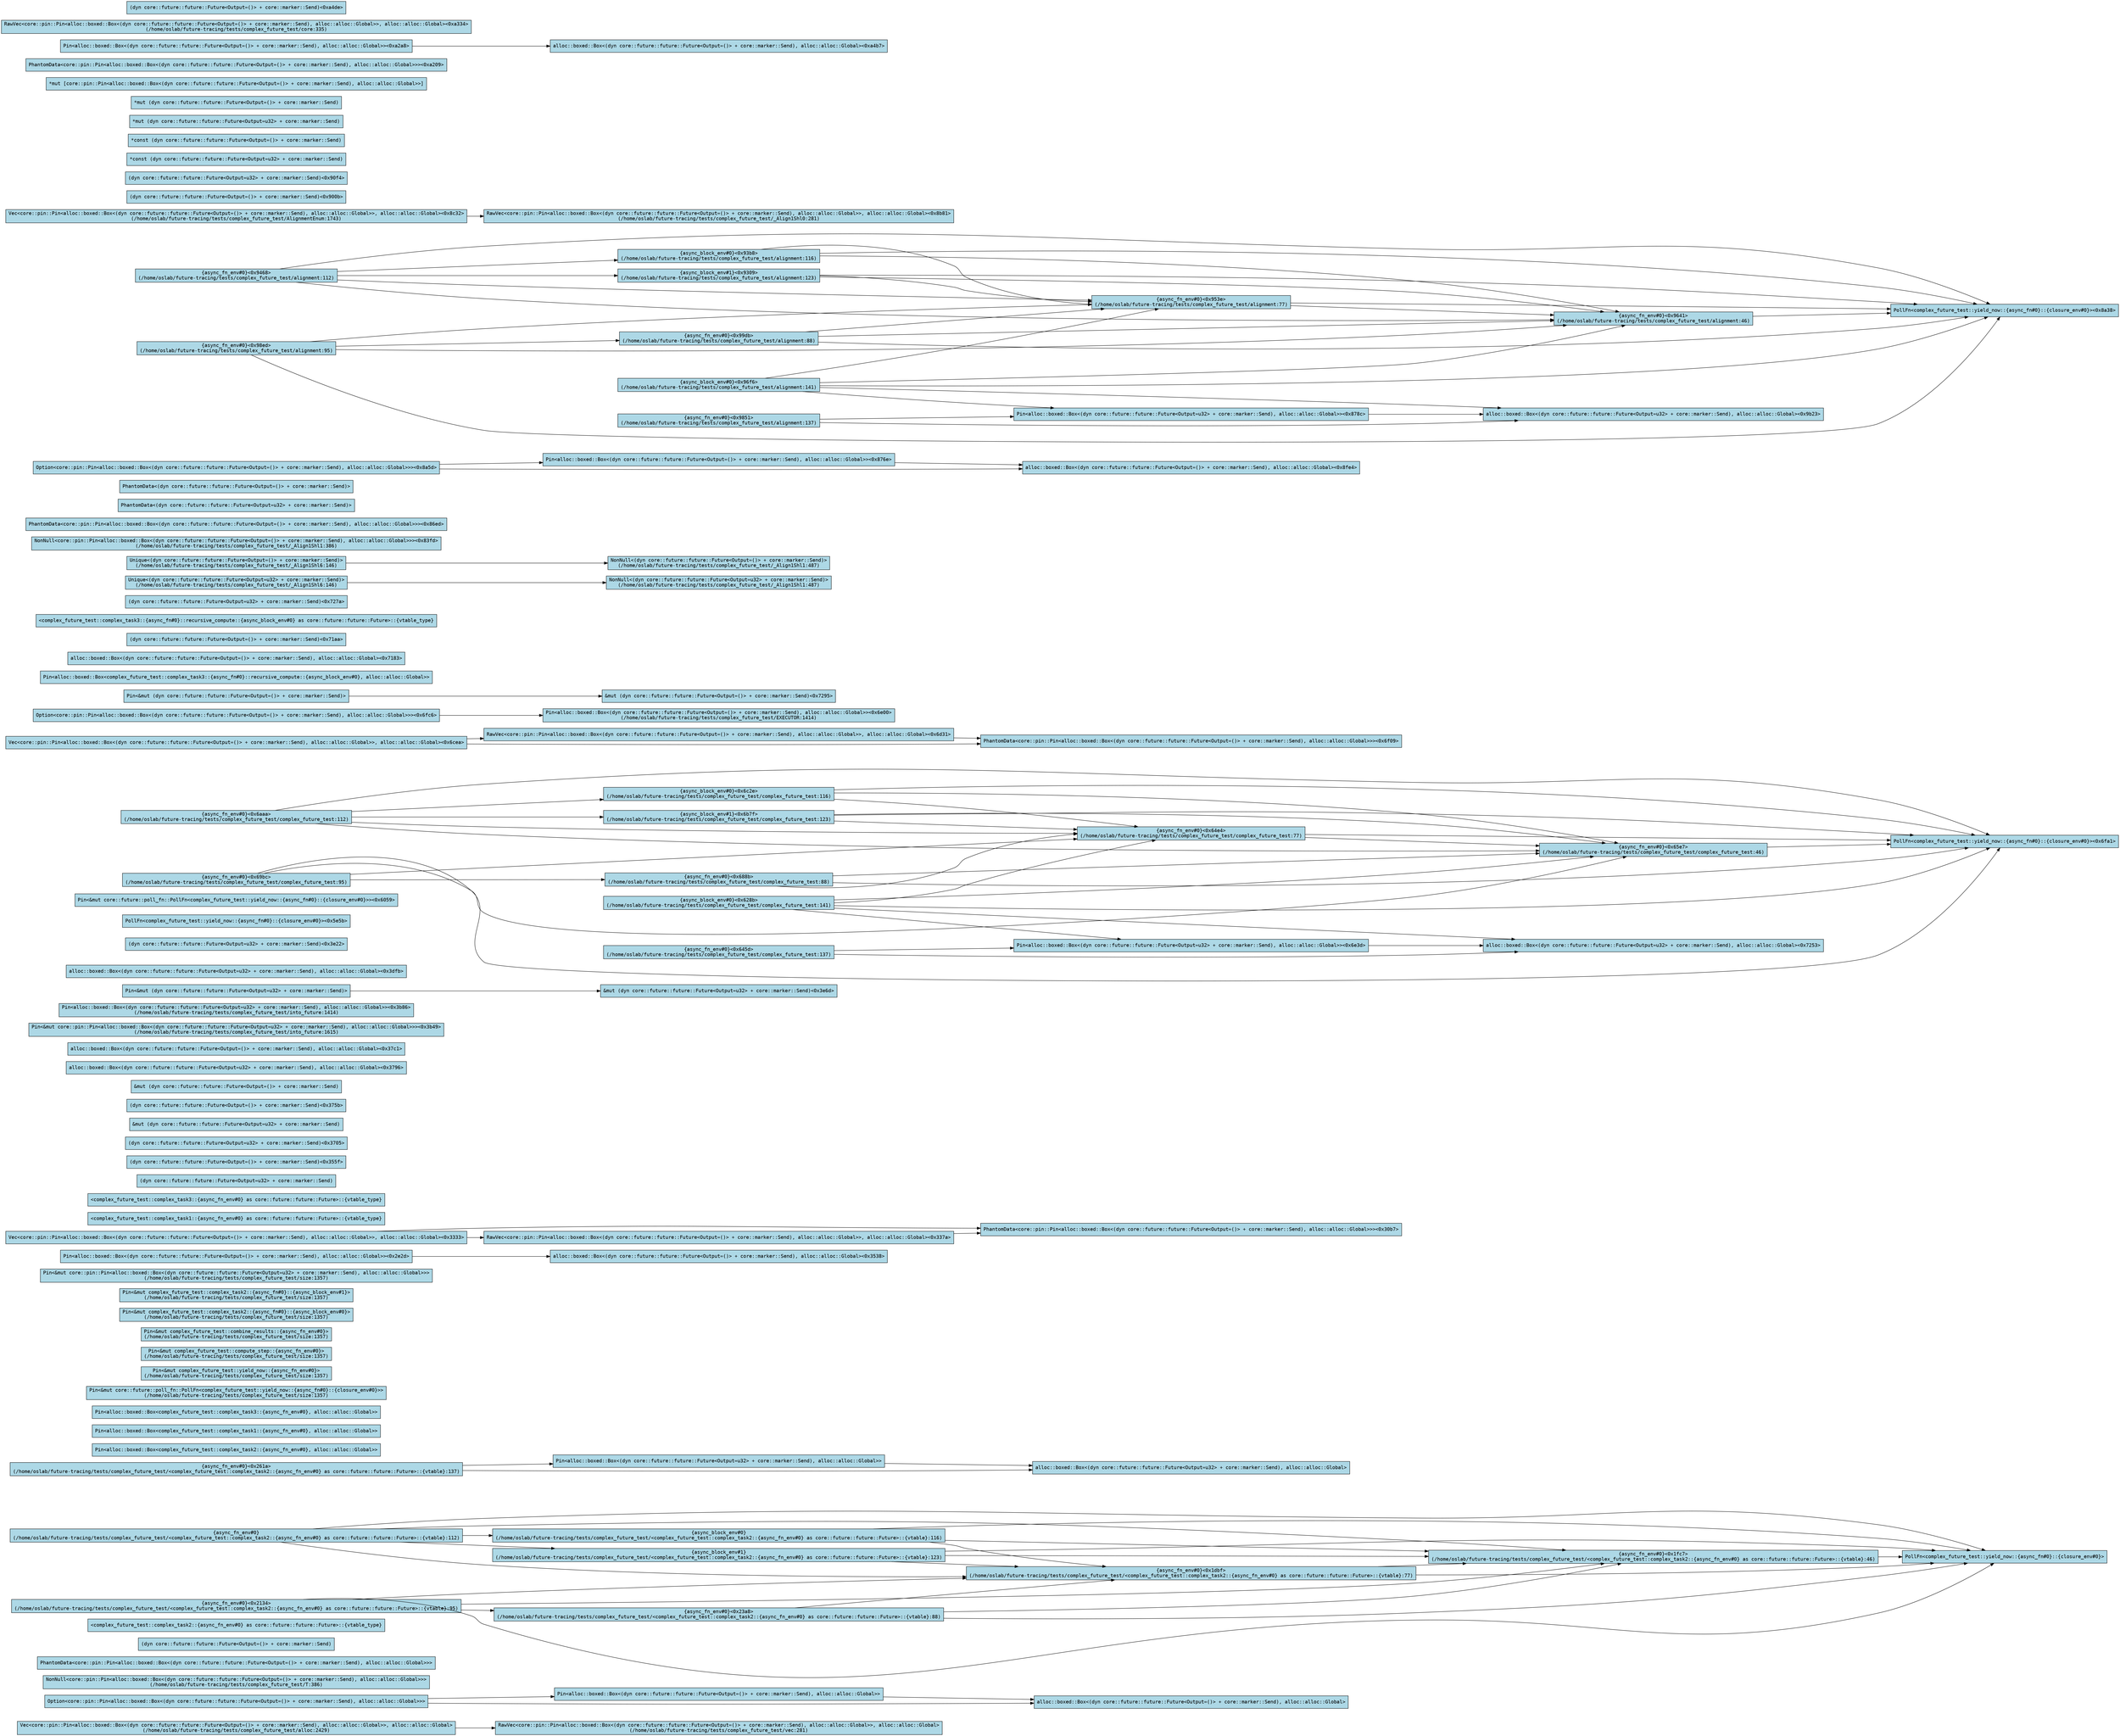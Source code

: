 digraph FutureDependencies {
    rankdir=LR;
    node [shape=box, style=filled, fillcolor=lightblue, fontname="monospace"];
    edge [fontname="monospace"];
    // Node definitions
    "Vec_core_pin_Pin_alloc_boxed_Box_dyn_core_future_future_Future_Output=_core_marker_Send_alloc_alloc_Global_alloc_alloc_Global" [label="Vec<core::pin::Pin<alloc::boxed::Box<(dyn core::future::future::Future<Output=()> + core::marker::Send), alloc::alloc::Global>>, alloc::alloc::Global>\n(/home/oslab/future-tracing/tests/complex_future_test/alloc:2429)"];
    "RawVec_core_pin_Pin_alloc_boxed_Box_dyn_core_future_future_Future_Output=_core_marker_Send_alloc_alloc_Global_alloc_alloc_Global" [label="RawVec<core::pin::Pin<alloc::boxed::Box<(dyn core::future::future::Future<Output=()> + core::marker::Send), alloc::alloc::Global>>, alloc::alloc::Global>\n(/home/oslab/future-tracing/tests/complex_future_test/vec:281)"];
    "Pin_alloc_boxed_Box_dyn_core_future_future_Future_Output=_core_marker_Send_alloc_alloc_Global" [label="Pin<alloc::boxed::Box<(dyn core::future::future::Future<Output=()> + core::marker::Send), alloc::alloc::Global>>"];
    "NonNull_core_pin_Pin_alloc_boxed_Box_dyn_core_future_future_Future_Output=_core_marker_Send_alloc_alloc_Global" [label="NonNull<core::pin::Pin<alloc::boxed::Box<(dyn core::future::future::Future<Output=()> + core::marker::Send), alloc::alloc::Global>>>\n(/home/oslab/future-tracing/tests/complex_future_test/T:386)"];
    "PhantomData_core_pin_Pin_alloc_boxed_Box_dyn_core_future_future_Future_Output=_core_marker_Send_alloc_alloc_Global" [label="PhantomData<core::pin::Pin<alloc::boxed::Box<(dyn core::future::future::Future<Output=()> + core::marker::Send), alloc::alloc::Global>>>"];
    "Option_core_pin_Pin_alloc_boxed_Box_dyn_core_future_future_Future_Output=_core_marker_Send_alloc_alloc_Global" [label="Option<core::pin::Pin<alloc::boxed::Box<(dyn core::future::future::Future<Output=()> + core::marker::Send), alloc::alloc::Global>>>"];
    "alloc_boxed_Box_dyn_core_future_future_Future_Output=_core_marker_Send_alloc_alloc_Global" [label="alloc::boxed::Box<(dyn core::future::future::Future<Output=()> + core::marker::Send), alloc::alloc::Global>"];
    "dyn_core_future_future_Future_Output=_core_marker_Send" [label="(dyn core::future::future::Future<Output=()> + core::marker::Send)"];
    "complex_future_test_complex_task2_{async_fn_env#0}_as_core_future_future_Future_{vtable_type}" [label="<complex_future_test::complex_task2::{async_fn_env#0} as core::future::future::Future>::{vtable_type}"];
    "n{async_fn_env#0}" [label="{async_fn_env#0}\n(/home/oslab/future-tracing/tests/complex_future_test/<complex_future_test::complex_task2::{async_fn_env#0} as core::future::future::Future>::{vtable}:112)"];
    "n{async_block_env#1}" [label="{async_block_env#1}\n(/home/oslab/future-tracing/tests/complex_future_test/<complex_future_test::complex_task2::{async_fn_env#0} as core::future::future::Future>::{vtable}:123)"];
    "n{async_block_env#0}" [label="{async_block_env#0}\n(/home/oslab/future-tracing/tests/complex_future_test/<complex_future_test::complex_task2::{async_fn_env#0} as core::future::future::Future>::{vtable}:116)"];
    "n{async_fn_env#0}_0x1dbf" [label="{async_fn_env#0}<0x1dbf>\n(/home/oslab/future-tracing/tests/complex_future_test/<complex_future_test::complex_task2::{async_fn_env#0} as core::future::future::Future>::{vtable}:77)"];
    "n{async_fn_env#0}_0x1fc7" [label="{async_fn_env#0}<0x1fc7>\n(/home/oslab/future-tracing/tests/complex_future_test/<complex_future_test::complex_task2::{async_fn_env#0} as core::future::future::Future>::{vtable}:46)"];
    "n{async_fn_env#0}_0x2134" [label="{async_fn_env#0}<0x2134>\n(/home/oslab/future-tracing/tests/complex_future_test/<complex_future_test::complex_task2::{async_fn_env#0} as core::future::future::Future>::{vtable}:95)"];
    "n{async_fn_env#0}_0x23a8" [label="{async_fn_env#0}<0x23a8>\n(/home/oslab/future-tracing/tests/complex_future_test/<complex_future_test::complex_task2::{async_fn_env#0} as core::future::future::Future>::{vtable}:88)"];
    "n{async_fn_env#0}_0x261a" [label="{async_fn_env#0}<0x261a>\n(/home/oslab/future-tracing/tests/complex_future_test/<complex_future_test::complex_task2::{async_fn_env#0} as core::future::future::Future>::{vtable}:137)"];
    "PollFn_complex_future_test_yield_now_{async_fn#0}_{closure_env#0}" [label="PollFn<complex_future_test::yield_now::{async_fn#0}::{closure_env#0}>"];
    "Pin_alloc_boxed_Box_dyn_core_future_future_Future_Output=u32_core_marker_Send_alloc_alloc_Global" [label="Pin<alloc::boxed::Box<(dyn core::future::future::Future<Output=u32> + core::marker::Send), alloc::alloc::Global>>"];
    "Pin_alloc_boxed_Box_complex_future_test_complex_task2_{async_fn_env#0}_alloc_alloc_Global" [label="Pin<alloc::boxed::Box<complex_future_test::complex_task2::{async_fn_env#0}, alloc::alloc::Global>>"];
    "Pin_alloc_boxed_Box_complex_future_test_complex_task1_{async_fn_env#0}_alloc_alloc_Global" [label="Pin<alloc::boxed::Box<complex_future_test::complex_task1::{async_fn_env#0}, alloc::alloc::Global>>"];
    "Pin_alloc_boxed_Box_complex_future_test_complex_task3_{async_fn_env#0}_alloc_alloc_Global" [label="Pin<alloc::boxed::Box<complex_future_test::complex_task3::{async_fn_env#0}, alloc::alloc::Global>>"];
    "Pin_&mut_core_future_poll_fn_PollFn_complex_future_test_yield_now_{async_fn#0}_{closure_env#0}" [label="Pin<&mut core::future::poll_fn::PollFn<complex_future_test::yield_now::{async_fn#0}::{closure_env#0}>>\n(/home/oslab/future-tracing/tests/complex_future_test/size:1357)"];
    "Pin_&mut_complex_future_test_yield_now_{async_fn_env#0}" [label="Pin<&mut complex_future_test::yield_now::{async_fn_env#0}>\n(/home/oslab/future-tracing/tests/complex_future_test/size:1357)"];
    "Pin_&mut_complex_future_test_compute_step_{async_fn_env#0}" [label="Pin<&mut complex_future_test::compute_step::{async_fn_env#0}>\n(/home/oslab/future-tracing/tests/complex_future_test/size:1357)"];
    "Pin_&mut_complex_future_test_combine_results_{async_fn_env#0}" [label="Pin<&mut complex_future_test::combine_results::{async_fn_env#0}>\n(/home/oslab/future-tracing/tests/complex_future_test/size:1357)"];
    "Pin_&mut_complex_future_test_complex_task2_{async_fn#0}_{async_block_env#0}" [label="Pin<&mut complex_future_test::complex_task2::{async_fn#0}::{async_block_env#0}>\n(/home/oslab/future-tracing/tests/complex_future_test/size:1357)"];
    "Pin_&mut_complex_future_test_complex_task2_{async_fn#0}_{async_block_env#1}" [label="Pin<&mut complex_future_test::complex_task2::{async_fn#0}::{async_block_env#1}>\n(/home/oslab/future-tracing/tests/complex_future_test/size:1357)"];
    "Pin_&mut_core_pin_Pin_alloc_boxed_Box_dyn_core_future_future_Future_Output=u32_core_marker_Send_alloc_alloc_Global" [label="Pin<&mut core::pin::Pin<alloc::boxed::Box<(dyn core::future::future::Future<Output=u32> + core::marker::Send), alloc::alloc::Global>>>\n(/home/oslab/future-tracing/tests/complex_future_test/size:1357)"];
    "Pin_alloc_boxed_Box_dyn_core_future_future_Future_Output=_core_marker_Send_alloc_alloc_Global_0x2e2d" [label="Pin<alloc::boxed::Box<(dyn core::future::future::Future<Output=()> + core::marker::Send), alloc::alloc::Global>><0x2e2d>"];
    "PhantomData_core_pin_Pin_alloc_boxed_Box_dyn_core_future_future_Future_Output=_core_marker_Send_alloc_alloc_Global_0x30b7" [label="PhantomData<core::pin::Pin<alloc::boxed::Box<(dyn core::future::future::Future<Output=()> + core::marker::Send), alloc::alloc::Global>>><0x30b7>"];
    "complex_future_test_complex_task1_{async_fn_env#0}_as_core_future_future_Future_{vtable_type}" [label="<complex_future_test::complex_task1::{async_fn_env#0} as core::future::future::Future>::{vtable_type}"];
    "complex_future_test_complex_task3_{async_fn_env#0}_as_core_future_future_Future_{vtable_type}" [label="<complex_future_test::complex_task3::{async_fn_env#0} as core::future::future::Future>::{vtable_type}"];
    "alloc_boxed_Box_dyn_core_future_future_Future_Output=u32_core_marker_Send_alloc_alloc_Global" [label="alloc::boxed::Box<(dyn core::future::future::Future<Output=u32> + core::marker::Send), alloc::alloc::Global>"];
    "dyn_core_future_future_Future_Output=u32_core_marker_Send" [label="(dyn core::future::future::Future<Output=u32> + core::marker::Send)"];
    "Vec_core_pin_Pin_alloc_boxed_Box_dyn_core_future_future_Future_Output=_core_marker_Send_alloc_alloc_Global_alloc_alloc_Global_0x3333" [label="Vec<core::pin::Pin<alloc::boxed::Box<(dyn core::future::future::Future<Output=()> + core::marker::Send), alloc::alloc::Global>>, alloc::alloc::Global><0x3333>"];
    "RawVec_core_pin_Pin_alloc_boxed_Box_dyn_core_future_future_Future_Output=_core_marker_Send_alloc_alloc_Global_alloc_alloc_Global_0x337a" [label="RawVec<core::pin::Pin<alloc::boxed::Box<(dyn core::future::future::Future<Output=()> + core::marker::Send), alloc::alloc::Global>>, alloc::alloc::Global><0x337a>"];
    "alloc_boxed_Box_dyn_core_future_future_Future_Output=_core_marker_Send_alloc_alloc_Global_0x3538" [label="alloc::boxed::Box<(dyn core::future::future::Future<Output=()> + core::marker::Send), alloc::alloc::Global><0x3538>"];
    "dyn_core_future_future_Future_Output=_core_marker_Send_0x355f" [label="(dyn core::future::future::Future<Output=()> + core::marker::Send)<0x355f>"];
    "dyn_core_future_future_Future_Output=u32_core_marker_Send_0x3705" [label="(dyn core::future::future::Future<Output=u32> + core::marker::Send)<0x3705>"];
    "n&mut_dyn_core_future_future_Future_Output=u32_core_marker_Send" [label="&mut (dyn core::future::future::Future<Output=u32> + core::marker::Send)"];
    "dyn_core_future_future_Future_Output=_core_marker_Send_0x375b" [label="(dyn core::future::future::Future<Output=()> + core::marker::Send)<0x375b>"];
    "n&mut_dyn_core_future_future_Future_Output=_core_marker_Send" [label="&mut (dyn core::future::future::Future<Output=()> + core::marker::Send)"];
    "alloc_boxed_Box_dyn_core_future_future_Future_Output=u32_core_marker_Send_alloc_alloc_Global_0x3796" [label="alloc::boxed::Box<(dyn core::future::future::Future<Output=u32> + core::marker::Send), alloc::alloc::Global><0x3796>"];
    "alloc_boxed_Box_dyn_core_future_future_Future_Output=_core_marker_Send_alloc_alloc_Global_0x37c1" [label="alloc::boxed::Box<(dyn core::future::future::Future<Output=()> + core::marker::Send), alloc::alloc::Global><0x37c1>"];
    "Pin_&mut_core_pin_Pin_alloc_boxed_Box_dyn_core_future_future_Future_Output=u32_core_marker_Send_alloc_alloc_Global_0x3b49" [label="Pin<&mut core::pin::Pin<alloc::boxed::Box<(dyn core::future::future::Future<Output=u32> + core::marker::Send), alloc::alloc::Global>>><0x3b49>\n(/home/oslab/future-tracing/tests/complex_future_test/into_future:1615)"];
    "Pin_alloc_boxed_Box_dyn_core_future_future_Future_Output=u32_core_marker_Send_alloc_alloc_Global_0x3b86" [label="Pin<alloc::boxed::Box<(dyn core::future::future::Future<Output=u32> + core::marker::Send), alloc::alloc::Global>><0x3b86>\n(/home/oslab/future-tracing/tests/complex_future_test/into_future:1414)"];
    "Pin_&mut_dyn_core_future_future_Future_Output=u32_core_marker_Send" [label="Pin<&mut (dyn core::future::future::Future<Output=u32> + core::marker::Send)>"];
    "alloc_boxed_Box_dyn_core_future_future_Future_Output=u32_core_marker_Send_alloc_alloc_Global_0x3dfb" [label="alloc::boxed::Box<(dyn core::future::future::Future<Output=u32> + core::marker::Send), alloc::alloc::Global><0x3dfb>"];
    "dyn_core_future_future_Future_Output=u32_core_marker_Send_0x3e22" [label="(dyn core::future::future::Future<Output=u32> + core::marker::Send)<0x3e22>"];
    "n&mut_dyn_core_future_future_Future_Output=u32_core_marker_Send_0x3e6d" [label="&mut (dyn core::future::future::Future<Output=u32> + core::marker::Send)<0x3e6d>"];
    "PollFn_complex_future_test_yield_now_{async_fn#0}_{closure_env#0}_0x5e5b" [label="PollFn<complex_future_test::yield_now::{async_fn#0}::{closure_env#0}><0x5e5b>"];
    "Pin_&mut_core_future_poll_fn_PollFn_complex_future_test_yield_now_{async_fn#0}_{closure_env#0}_0x6059" [label="Pin<&mut core::future::poll_fn::PollFn<complex_future_test::yield_now::{async_fn#0}::{closure_env#0}>><0x6059>"];
    "n{async_block_env#0}_0x628b" [label="{async_block_env#0}<0x628b>\n(/home/oslab/future-tracing/tests/complex_future_test/complex_future_test:141)"];
    "n{async_fn_env#0}_0x645d" [label="{async_fn_env#0}<0x645d>\n(/home/oslab/future-tracing/tests/complex_future_test/complex_future_test:137)"];
    "n{async_fn_env#0}_0x64e4" [label="{async_fn_env#0}<0x64e4>\n(/home/oslab/future-tracing/tests/complex_future_test/complex_future_test:77)"];
    "n{async_fn_env#0}_0x65e7" [label="{async_fn_env#0}<0x65e7>\n(/home/oslab/future-tracing/tests/complex_future_test/complex_future_test:46)"];
    "n{async_fn_env#0}_0x688b" [label="{async_fn_env#0}<0x688b>\n(/home/oslab/future-tracing/tests/complex_future_test/complex_future_test:88)"];
    "n{async_fn_env#0}_0x69bc" [label="{async_fn_env#0}<0x69bc>\n(/home/oslab/future-tracing/tests/complex_future_test/complex_future_test:95)"];
    "n{async_fn_env#0}_0x6aaa" [label="{async_fn_env#0}<0x6aaa>\n(/home/oslab/future-tracing/tests/complex_future_test/complex_future_test:112)"];
    "n{async_block_env#1}_0x6b7f" [label="{async_block_env#1}<0x6b7f>\n(/home/oslab/future-tracing/tests/complex_future_test/complex_future_test:123)"];
    "n{async_block_env#0}_0x6c2e" [label="{async_block_env#0}<0x6c2e>\n(/home/oslab/future-tracing/tests/complex_future_test/complex_future_test:116)"];
    "Vec_core_pin_Pin_alloc_boxed_Box_dyn_core_future_future_Future_Output=_core_marker_Send_alloc_alloc_Global_alloc_alloc_Global_0x6cea" [label="Vec<core::pin::Pin<alloc::boxed::Box<(dyn core::future::future::Future<Output=()> + core::marker::Send), alloc::alloc::Global>>, alloc::alloc::Global><0x6cea>"];
    "RawVec_core_pin_Pin_alloc_boxed_Box_dyn_core_future_future_Future_Output=_core_marker_Send_alloc_alloc_Global_alloc_alloc_Global_0x6d31" [label="RawVec<core::pin::Pin<alloc::boxed::Box<(dyn core::future::future::Future<Output=()> + core::marker::Send), alloc::alloc::Global>>, alloc::alloc::Global><0x6d31>"];
    "Pin_alloc_boxed_Box_dyn_core_future_future_Future_Output=_core_marker_Send_alloc_alloc_Global_0x6e00" [label="Pin<alloc::boxed::Box<(dyn core::future::future::Future<Output=()> + core::marker::Send), alloc::alloc::Global>><0x6e00>\n(/home/oslab/future-tracing/tests/complex_future_test/EXECUTOR:1414)"];
    "Pin_alloc_boxed_Box_dyn_core_future_future_Future_Output=u32_core_marker_Send_alloc_alloc_Global_0x6e3d" [label="Pin<alloc::boxed::Box<(dyn core::future::future::Future<Output=u32> + core::marker::Send), alloc::alloc::Global>><0x6e3d>"];
    "Pin_&mut_dyn_core_future_future_Future_Output=_core_marker_Send" [label="Pin<&mut (dyn core::future::future::Future<Output=()> + core::marker::Send)>"];
    "Pin_alloc_boxed_Box_complex_future_test_complex_task3_{async_fn#0}_recursive_compute_{async_block_env#0}_alloc_alloc_Global" [label="Pin<alloc::boxed::Box<complex_future_test::complex_task3::{async_fn#0}::recursive_compute::{async_block_env#0}, alloc::alloc::Global>>"];
    "PhantomData_core_pin_Pin_alloc_boxed_Box_dyn_core_future_future_Future_Output=_core_marker_Send_alloc_alloc_Global_0x6f09" [label="PhantomData<core::pin::Pin<alloc::boxed::Box<(dyn core::future::future::Future<Output=()> + core::marker::Send), alloc::alloc::Global>>><0x6f09>"];
    "PollFn_complex_future_test_yield_now_{async_fn#0}_{closure_env#0}_0x6fa1" [label="PollFn<complex_future_test::yield_now::{async_fn#0}::{closure_env#0}><0x6fa1>"];
    "Option_core_pin_Pin_alloc_boxed_Box_dyn_core_future_future_Future_Output=_core_marker_Send_alloc_alloc_Global_0x6fc6" [label="Option<core::pin::Pin<alloc::boxed::Box<(dyn core::future::future::Future<Output=()> + core::marker::Send), alloc::alloc::Global>>><0x6fc6>"];
    "alloc_boxed_Box_dyn_core_future_future_Future_Output=_core_marker_Send_alloc_alloc_Global_0x7183" [label="alloc::boxed::Box<(dyn core::future::future::Future<Output=()> + core::marker::Send), alloc::alloc::Global><0x7183>"];
    "dyn_core_future_future_Future_Output=_core_marker_Send_0x71aa" [label="(dyn core::future::future::Future<Output=()> + core::marker::Send)<0x71aa>"];
    "complex_future_test_complex_task3_{async_fn#0}_recursive_compute_{async_block_env#0}_as_core_future_future_Future_{vtable_type}" [label="<complex_future_test::complex_task3::{async_fn#0}::recursive_compute::{async_block_env#0} as core::future::future::Future>::{vtable_type}"];
    "alloc_boxed_Box_dyn_core_future_future_Future_Output=u32_core_marker_Send_alloc_alloc_Global_0x7253" [label="alloc::boxed::Box<(dyn core::future::future::Future<Output=u32> + core::marker::Send), alloc::alloc::Global><0x7253>"];
    "dyn_core_future_future_Future_Output=u32_core_marker_Send_0x727a" [label="(dyn core::future::future::Future<Output=u32> + core::marker::Send)<0x727a>"];
    "n&mut_dyn_core_future_future_Future_Output=_core_marker_Send_0x7295" [label="&mut (dyn core::future::future::Future<Output=()> + core::marker::Send)<0x7295>"];
    "Unique_dyn_core_future_future_Future_Output=u32_core_marker_Send" [label="Unique<(dyn core::future::future::Future<Output=u32> + core::marker::Send)>\n(/home/oslab/future-tracing/tests/complex_future_test/_Align1Shl6:146)"];
    "Unique_dyn_core_future_future_Future_Output=_core_marker_Send" [label="Unique<(dyn core::future::future::Future<Output=()> + core::marker::Send)>\n(/home/oslab/future-tracing/tests/complex_future_test/_Align1Shl6:146)"];
    "NonNull_core_pin_Pin_alloc_boxed_Box_dyn_core_future_future_Future_Output=_core_marker_Send_alloc_alloc_Global_0x83fd" [label="NonNull<core::pin::Pin<alloc::boxed::Box<(dyn core::future::future::Future<Output=()> + core::marker::Send), alloc::alloc::Global>>><0x83fd>\n(/home/oslab/future-tracing/tests/complex_future_test/_Align1Shl1:386)"];
    "NonNull_dyn_core_future_future_Future_Output=u32_core_marker_Send" [label="NonNull<(dyn core::future::future::Future<Output=u32> + core::marker::Send)>\n(/home/oslab/future-tracing/tests/complex_future_test/_Align1Shl1:487)"];
    "NonNull_dyn_core_future_future_Future_Output=_core_marker_Send" [label="NonNull<(dyn core::future::future::Future<Output=()> + core::marker::Send)>\n(/home/oslab/future-tracing/tests/complex_future_test/_Align1Shl1:487)"];
    "PhantomData_core_pin_Pin_alloc_boxed_Box_dyn_core_future_future_Future_Output=_core_marker_Send_alloc_alloc_Global_0x86ed" [label="PhantomData<core::pin::Pin<alloc::boxed::Box<(dyn core::future::future::Future<Output=()> + core::marker::Send), alloc::alloc::Global>>><0x86ed>"];
    "PhantomData_dyn_core_future_future_Future_Output=u32_core_marker_Send" [label="PhantomData<(dyn core::future::future::Future<Output=u32> + core::marker::Send)>"];
    "PhantomData_dyn_core_future_future_Future_Output=_core_marker_Send" [label="PhantomData<(dyn core::future::future::Future<Output=()> + core::marker::Send)>"];
    "Pin_alloc_boxed_Box_dyn_core_future_future_Future_Output=_core_marker_Send_alloc_alloc_Global_0x876e" [label="Pin<alloc::boxed::Box<(dyn core::future::future::Future<Output=()> + core::marker::Send), alloc::alloc::Global>><0x876e>"];
    "Pin_alloc_boxed_Box_dyn_core_future_future_Future_Output=u32_core_marker_Send_alloc_alloc_Global_0x878c" [label="Pin<alloc::boxed::Box<(dyn core::future::future::Future<Output=u32> + core::marker::Send), alloc::alloc::Global>><0x878c>"];
    "PollFn_complex_future_test_yield_now_{async_fn#0}_{closure_env#0}_0x8a38" [label="PollFn<complex_future_test::yield_now::{async_fn#0}::{closure_env#0}><0x8a38>"];
    "Option_core_pin_Pin_alloc_boxed_Box_dyn_core_future_future_Future_Output=_core_marker_Send_alloc_alloc_Global_0x8a5d" [label="Option<core::pin::Pin<alloc::boxed::Box<(dyn core::future::future::Future<Output=()> + core::marker::Send), alloc::alloc::Global>>><0x8a5d>"];
    "RawVec_core_pin_Pin_alloc_boxed_Box_dyn_core_future_future_Future_Output=_core_marker_Send_alloc_alloc_Global_alloc_alloc_Global_0x8b81" [label="RawVec<core::pin::Pin<alloc::boxed::Box<(dyn core::future::future::Future<Output=()> + core::marker::Send), alloc::alloc::Global>>, alloc::alloc::Global><0x8b81>\n(/home/oslab/future-tracing/tests/complex_future_test/_Align1Shl0:281)"];
    "Vec_core_pin_Pin_alloc_boxed_Box_dyn_core_future_future_Future_Output=_core_marker_Send_alloc_alloc_Global_alloc_alloc_Global_0x8c32" [label="Vec<core::pin::Pin<alloc::boxed::Box<(dyn core::future::future::Future<Output=()> + core::marker::Send), alloc::alloc::Global>>, alloc::alloc::Global><0x8c32>\n(/home/oslab/future-tracing/tests/complex_future_test/AlignmentEnum:1743)"];
    "alloc_boxed_Box_dyn_core_future_future_Future_Output=_core_marker_Send_alloc_alloc_Global_0x8fe4" [label="alloc::boxed::Box<(dyn core::future::future::Future<Output=()> + core::marker::Send), alloc::alloc::Global><0x8fe4>"];
    "dyn_core_future_future_Future_Output=_core_marker_Send_0x900b" [label="(dyn core::future::future::Future<Output=()> + core::marker::Send)<0x900b>"];
    "dyn_core_future_future_Future_Output=u32_core_marker_Send_0x90f4" [label="(dyn core::future::future::Future<Output=u32> + core::marker::Send)<0x90f4>"];
    "n*const_dyn_core_future_future_Future_Output=u32_core_marker_Send" [label="*const (dyn core::future::future::Future<Output=u32> + core::marker::Send)"];
    "n*const_dyn_core_future_future_Future_Output=_core_marker_Send" [label="*const (dyn core::future::future::Future<Output=()> + core::marker::Send)"];
    "n{async_block_env#1}_0x9309" [label="{async_block_env#1}<0x9309>\n(/home/oslab/future-tracing/tests/complex_future_test/alignment:123)"];
    "n{async_block_env#0}_0x93b8" [label="{async_block_env#0}<0x93b8>\n(/home/oslab/future-tracing/tests/complex_future_test/alignment:116)"];
    "n{async_fn_env#0}_0x9468" [label="{async_fn_env#0}<0x9468>\n(/home/oslab/future-tracing/tests/complex_future_test/alignment:112)"];
    "n{async_fn_env#0}_0x953e" [label="{async_fn_env#0}<0x953e>\n(/home/oslab/future-tracing/tests/complex_future_test/alignment:77)"];
    "n{async_fn_env#0}_0x9641" [label="{async_fn_env#0}<0x9641>\n(/home/oslab/future-tracing/tests/complex_future_test/alignment:46)"];
    "n{async_block_env#0}_0x96f6" [label="{async_block_env#0}<0x96f6>\n(/home/oslab/future-tracing/tests/complex_future_test/alignment:141)"];
    "n{async_fn_env#0}_0x9851" [label="{async_fn_env#0}<0x9851>\n(/home/oslab/future-tracing/tests/complex_future_test/alignment:137)"];
    "n{async_fn_env#0}_0x98ed" [label="{async_fn_env#0}<0x98ed>\n(/home/oslab/future-tracing/tests/complex_future_test/alignment:95)"];
    "n{async_fn_env#0}_0x99db" [label="{async_fn_env#0}<0x99db>\n(/home/oslab/future-tracing/tests/complex_future_test/alignment:88)"];
    "alloc_boxed_Box_dyn_core_future_future_Future_Output=u32_core_marker_Send_alloc_alloc_Global_0x9b23" [label="alloc::boxed::Box<(dyn core::future::future::Future<Output=u32> + core::marker::Send), alloc::alloc::Global><0x9b23>"];
    "n*mut_dyn_core_future_future_Future_Output=u32_core_marker_Send" [label="*mut (dyn core::future::future::Future<Output=u32> + core::marker::Send)"];
    "n*mut_dyn_core_future_future_Future_Output=_core_marker_Send" [label="*mut (dyn core::future::future::Future<Output=()> + core::marker::Send)"];
    "n*mut_core_pin_Pin_alloc_boxed_Box_dyn_core_future_future_Future_Output=_core_marker_Send_alloc_alloc_Global" [label="*mut [core::pin::Pin<alloc::boxed::Box<(dyn core::future::future::Future<Output=()> + core::marker::Send), alloc::alloc::Global>>]"];
    "PhantomData_core_pin_Pin_alloc_boxed_Box_dyn_core_future_future_Future_Output=_core_marker_Send_alloc_alloc_Global_0xa209" [label="PhantomData<core::pin::Pin<alloc::boxed::Box<(dyn core::future::future::Future<Output=()> + core::marker::Send), alloc::alloc::Global>>><0xa209>"];
    "Pin_alloc_boxed_Box_dyn_core_future_future_Future_Output=_core_marker_Send_alloc_alloc_Global_0xa2a8" [label="Pin<alloc::boxed::Box<(dyn core::future::future::Future<Output=()> + core::marker::Send), alloc::alloc::Global>><0xa2a8>"];
    "RawVec_core_pin_Pin_alloc_boxed_Box_dyn_core_future_future_Future_Output=_core_marker_Send_alloc_alloc_Global_alloc_alloc_Global_0xa334" [label="RawVec<core::pin::Pin<alloc::boxed::Box<(dyn core::future::future::Future<Output=()> + core::marker::Send), alloc::alloc::Global>>, alloc::alloc::Global><0xa334>\n(/home/oslab/future-tracing/tests/complex_future_test/core:335)"];
    "alloc_boxed_Box_dyn_core_future_future_Future_Output=_core_marker_Send_alloc_alloc_Global_0xa4b7" [label="alloc::boxed::Box<(dyn core::future::future::Future<Output=()> + core::marker::Send), alloc::alloc::Global><0xa4b7>"];
    "dyn_core_future_future_Future_Output=_core_marker_Send_0xa4de" [label="(dyn core::future::future::Future<Output=()> + core::marker::Send)<0xa4de>"];
    // Edges
    "Vec_core_pin_Pin_alloc_boxed_Box_dyn_core_future_future_Future_Output=_core_marker_Send_alloc_alloc_Global_alloc_alloc_Global" -> "RawVec_core_pin_Pin_alloc_boxed_Box_dyn_core_future_future_Future_Output=_core_marker_Send_alloc_alloc_Global_alloc_alloc_Global";
    "Pin_alloc_boxed_Box_dyn_core_future_future_Future_Output=_core_marker_Send_alloc_alloc_Global" -> "alloc_boxed_Box_dyn_core_future_future_Future_Output=_core_marker_Send_alloc_alloc_Global";
    "Option_core_pin_Pin_alloc_boxed_Box_dyn_core_future_future_Future_Output=_core_marker_Send_alloc_alloc_Global" -> "alloc_boxed_Box_dyn_core_future_future_Future_Output=_core_marker_Send_alloc_alloc_Global";
    "Option_core_pin_Pin_alloc_boxed_Box_dyn_core_future_future_Future_Output=_core_marker_Send_alloc_alloc_Global" -> "Pin_alloc_boxed_Box_dyn_core_future_future_Future_Output=_core_marker_Send_alloc_alloc_Global";
    "n{async_fn_env#0}" -> "n{async_block_env#0}";
    "n{async_fn_env#0}" -> "PollFn_complex_future_test_yield_now_{async_fn#0}_{closure_env#0}";
    "n{async_fn_env#0}" -> "n{async_block_env#1}";
    "n{async_fn_env#0}" -> "n{async_fn_env#0}_0x1dbf";
    "n{async_fn_env#0}" -> "n{async_fn_env#0}_0x1fc7";
    "n{async_block_env#1}" -> "PollFn_complex_future_test_yield_now_{async_fn#0}_{closure_env#0}";
    "n{async_block_env#1}" -> "n{async_fn_env#0}_0x1fc7";
    "n{async_block_env#1}" -> "n{async_fn_env#0}_0x1dbf";
    "n{async_block_env#0}" -> "PollFn_complex_future_test_yield_now_{async_fn#0}_{closure_env#0}";
    "n{async_block_env#0}" -> "n{async_fn_env#0}_0x1fc7";
    "n{async_block_env#0}" -> "n{async_fn_env#0}_0x1dbf";
    "n{async_fn_env#0}_0x1dbf" -> "n{async_fn_env#0}_0x1fc7";
    "n{async_fn_env#0}_0x1dbf" -> "PollFn_complex_future_test_yield_now_{async_fn#0}_{closure_env#0}";
    "n{async_fn_env#0}_0x1fc7" -> "PollFn_complex_future_test_yield_now_{async_fn#0}_{closure_env#0}";
    "n{async_fn_env#0}_0x2134" -> "PollFn_complex_future_test_yield_now_{async_fn#0}_{closure_env#0}";
    "n{async_fn_env#0}_0x2134" -> "n{async_fn_env#0}_0x1fc7";
    "n{async_fn_env#0}_0x2134" -> "n{async_fn_env#0}_0x1dbf";
    "n{async_fn_env#0}_0x2134" -> "n{async_fn_env#0}_0x23a8";
    "n{async_fn_env#0}_0x23a8" -> "PollFn_complex_future_test_yield_now_{async_fn#0}_{closure_env#0}";
    "n{async_fn_env#0}_0x23a8" -> "n{async_fn_env#0}_0x1fc7";
    "n{async_fn_env#0}_0x23a8" -> "n{async_fn_env#0}_0x1dbf";
    "n{async_fn_env#0}_0x261a" -> "alloc_boxed_Box_dyn_core_future_future_Future_Output=u32_core_marker_Send_alloc_alloc_Global";
    "n{async_fn_env#0}_0x261a" -> "Pin_alloc_boxed_Box_dyn_core_future_future_Future_Output=u32_core_marker_Send_alloc_alloc_Global";
    "Pin_alloc_boxed_Box_dyn_core_future_future_Future_Output=u32_core_marker_Send_alloc_alloc_Global" -> "alloc_boxed_Box_dyn_core_future_future_Future_Output=u32_core_marker_Send_alloc_alloc_Global";
    "Pin_alloc_boxed_Box_dyn_core_future_future_Future_Output=_core_marker_Send_alloc_alloc_Global_0x2e2d" -> "alloc_boxed_Box_dyn_core_future_future_Future_Output=_core_marker_Send_alloc_alloc_Global_0x3538";
    "Vec_core_pin_Pin_alloc_boxed_Box_dyn_core_future_future_Future_Output=_core_marker_Send_alloc_alloc_Global_alloc_alloc_Global_0x3333" -> "RawVec_core_pin_Pin_alloc_boxed_Box_dyn_core_future_future_Future_Output=_core_marker_Send_alloc_alloc_Global_alloc_alloc_Global_0x337a";
    "Vec_core_pin_Pin_alloc_boxed_Box_dyn_core_future_future_Future_Output=_core_marker_Send_alloc_alloc_Global_alloc_alloc_Global_0x3333" -> "PhantomData_core_pin_Pin_alloc_boxed_Box_dyn_core_future_future_Future_Output=_core_marker_Send_alloc_alloc_Global_0x30b7";
    "RawVec_core_pin_Pin_alloc_boxed_Box_dyn_core_future_future_Future_Output=_core_marker_Send_alloc_alloc_Global_alloc_alloc_Global_0x337a" -> "PhantomData_core_pin_Pin_alloc_boxed_Box_dyn_core_future_future_Future_Output=_core_marker_Send_alloc_alloc_Global_0x30b7";
    "Pin_&mut_dyn_core_future_future_Future_Output=u32_core_marker_Send" -> "n&mut_dyn_core_future_future_Future_Output=u32_core_marker_Send_0x3e6d";
    "n{async_block_env#0}_0x628b" -> "Pin_alloc_boxed_Box_dyn_core_future_future_Future_Output=u32_core_marker_Send_alloc_alloc_Global_0x6e3d";
    "n{async_block_env#0}_0x628b" -> "alloc_boxed_Box_dyn_core_future_future_Future_Output=u32_core_marker_Send_alloc_alloc_Global_0x7253";
    "n{async_block_env#0}_0x628b" -> "n{async_fn_env#0}_0x65e7";
    "n{async_block_env#0}_0x628b" -> "n{async_fn_env#0}_0x64e4";
    "n{async_block_env#0}_0x628b" -> "PollFn_complex_future_test_yield_now_{async_fn#0}_{closure_env#0}_0x6fa1";
    "n{async_fn_env#0}_0x645d" -> "Pin_alloc_boxed_Box_dyn_core_future_future_Future_Output=u32_core_marker_Send_alloc_alloc_Global_0x6e3d";
    "n{async_fn_env#0}_0x645d" -> "alloc_boxed_Box_dyn_core_future_future_Future_Output=u32_core_marker_Send_alloc_alloc_Global_0x7253";
    "n{async_fn_env#0}_0x64e4" -> "n{async_fn_env#0}_0x65e7";
    "n{async_fn_env#0}_0x64e4" -> "PollFn_complex_future_test_yield_now_{async_fn#0}_{closure_env#0}_0x6fa1";
    "n{async_fn_env#0}_0x65e7" -> "PollFn_complex_future_test_yield_now_{async_fn#0}_{closure_env#0}_0x6fa1";
    "n{async_fn_env#0}_0x688b" -> "n{async_fn_env#0}_0x64e4";
    "n{async_fn_env#0}_0x688b" -> "n{async_fn_env#0}_0x65e7";
    "n{async_fn_env#0}_0x688b" -> "PollFn_complex_future_test_yield_now_{async_fn#0}_{closure_env#0}_0x6fa1";
    "n{async_fn_env#0}_0x69bc" -> "n{async_fn_env#0}_0x64e4";
    "n{async_fn_env#0}_0x69bc" -> "n{async_fn_env#0}_0x688b";
    "n{async_fn_env#0}_0x69bc" -> "n{async_fn_env#0}_0x65e7";
    "n{async_fn_env#0}_0x69bc" -> "PollFn_complex_future_test_yield_now_{async_fn#0}_{closure_env#0}_0x6fa1";
    "n{async_fn_env#0}_0x6aaa" -> "n{async_block_env#0}_0x6c2e";
    "n{async_fn_env#0}_0x6aaa" -> "n{async_fn_env#0}_0x64e4";
    "n{async_fn_env#0}_0x6aaa" -> "PollFn_complex_future_test_yield_now_{async_fn#0}_{closure_env#0}_0x6fa1";
    "n{async_fn_env#0}_0x6aaa" -> "n{async_block_env#1}_0x6b7f";
    "n{async_fn_env#0}_0x6aaa" -> "n{async_fn_env#0}_0x65e7";
    "n{async_block_env#1}_0x6b7f" -> "n{async_fn_env#0}_0x64e4";
    "n{async_block_env#1}_0x6b7f" -> "n{async_fn_env#0}_0x65e7";
    "n{async_block_env#1}_0x6b7f" -> "PollFn_complex_future_test_yield_now_{async_fn#0}_{closure_env#0}_0x6fa1";
    "n{async_block_env#0}_0x6c2e" -> "n{async_fn_env#0}_0x64e4";
    "n{async_block_env#0}_0x6c2e" -> "n{async_fn_env#0}_0x65e7";
    "n{async_block_env#0}_0x6c2e" -> "PollFn_complex_future_test_yield_now_{async_fn#0}_{closure_env#0}_0x6fa1";
    "Vec_core_pin_Pin_alloc_boxed_Box_dyn_core_future_future_Future_Output=_core_marker_Send_alloc_alloc_Global_alloc_alloc_Global_0x6cea" -> "PhantomData_core_pin_Pin_alloc_boxed_Box_dyn_core_future_future_Future_Output=_core_marker_Send_alloc_alloc_Global_0x6f09";
    "Vec_core_pin_Pin_alloc_boxed_Box_dyn_core_future_future_Future_Output=_core_marker_Send_alloc_alloc_Global_alloc_alloc_Global_0x6cea" -> "RawVec_core_pin_Pin_alloc_boxed_Box_dyn_core_future_future_Future_Output=_core_marker_Send_alloc_alloc_Global_alloc_alloc_Global_0x6d31";
    "RawVec_core_pin_Pin_alloc_boxed_Box_dyn_core_future_future_Future_Output=_core_marker_Send_alloc_alloc_Global_alloc_alloc_Global_0x6d31" -> "PhantomData_core_pin_Pin_alloc_boxed_Box_dyn_core_future_future_Future_Output=_core_marker_Send_alloc_alloc_Global_0x6f09";
    "Pin_alloc_boxed_Box_dyn_core_future_future_Future_Output=u32_core_marker_Send_alloc_alloc_Global_0x6e3d" -> "alloc_boxed_Box_dyn_core_future_future_Future_Output=u32_core_marker_Send_alloc_alloc_Global_0x7253";
    "Pin_&mut_dyn_core_future_future_Future_Output=_core_marker_Send" -> "n&mut_dyn_core_future_future_Future_Output=_core_marker_Send_0x7295";
    "Option_core_pin_Pin_alloc_boxed_Box_dyn_core_future_future_Future_Output=_core_marker_Send_alloc_alloc_Global_0x6fc6" -> "Pin_alloc_boxed_Box_dyn_core_future_future_Future_Output=_core_marker_Send_alloc_alloc_Global_0x6e00";
    "Unique_dyn_core_future_future_Future_Output=u32_core_marker_Send" -> "NonNull_dyn_core_future_future_Future_Output=u32_core_marker_Send";
    "Unique_dyn_core_future_future_Future_Output=_core_marker_Send" -> "NonNull_dyn_core_future_future_Future_Output=_core_marker_Send";
    "Pin_alloc_boxed_Box_dyn_core_future_future_Future_Output=_core_marker_Send_alloc_alloc_Global_0x876e" -> "alloc_boxed_Box_dyn_core_future_future_Future_Output=_core_marker_Send_alloc_alloc_Global_0x8fe4";
    "Pin_alloc_boxed_Box_dyn_core_future_future_Future_Output=u32_core_marker_Send_alloc_alloc_Global_0x878c" -> "alloc_boxed_Box_dyn_core_future_future_Future_Output=u32_core_marker_Send_alloc_alloc_Global_0x9b23";
    "Option_core_pin_Pin_alloc_boxed_Box_dyn_core_future_future_Future_Output=_core_marker_Send_alloc_alloc_Global_0x8a5d" -> "Pin_alloc_boxed_Box_dyn_core_future_future_Future_Output=_core_marker_Send_alloc_alloc_Global_0x876e";
    "Option_core_pin_Pin_alloc_boxed_Box_dyn_core_future_future_Future_Output=_core_marker_Send_alloc_alloc_Global_0x8a5d" -> "alloc_boxed_Box_dyn_core_future_future_Future_Output=_core_marker_Send_alloc_alloc_Global_0x8fe4";
    "Vec_core_pin_Pin_alloc_boxed_Box_dyn_core_future_future_Future_Output=_core_marker_Send_alloc_alloc_Global_alloc_alloc_Global_0x8c32" -> "RawVec_core_pin_Pin_alloc_boxed_Box_dyn_core_future_future_Future_Output=_core_marker_Send_alloc_alloc_Global_alloc_alloc_Global_0x8b81";
    "n{async_block_env#1}_0x9309" -> "n{async_fn_env#0}_0x953e";
    "n{async_block_env#1}_0x9309" -> "n{async_fn_env#0}_0x9641";
    "n{async_block_env#1}_0x9309" -> "PollFn_complex_future_test_yield_now_{async_fn#0}_{closure_env#0}_0x8a38";
    "n{async_block_env#0}_0x93b8" -> "n{async_fn_env#0}_0x953e";
    "n{async_block_env#0}_0x93b8" -> "n{async_fn_env#0}_0x9641";
    "n{async_block_env#0}_0x93b8" -> "PollFn_complex_future_test_yield_now_{async_fn#0}_{closure_env#0}_0x8a38";
    "n{async_fn_env#0}_0x9468" -> "n{async_fn_env#0}_0x9641";
    "n{async_fn_env#0}_0x9468" -> "PollFn_complex_future_test_yield_now_{async_fn#0}_{closure_env#0}_0x8a38";
    "n{async_fn_env#0}_0x9468" -> "n{async_fn_env#0}_0x953e";
    "n{async_fn_env#0}_0x9468" -> "n{async_block_env#1}_0x9309";
    "n{async_fn_env#0}_0x9468" -> "n{async_block_env#0}_0x93b8";
    "n{async_fn_env#0}_0x953e" -> "n{async_fn_env#0}_0x9641";
    "n{async_fn_env#0}_0x953e" -> "PollFn_complex_future_test_yield_now_{async_fn#0}_{closure_env#0}_0x8a38";
    "n{async_fn_env#0}_0x9641" -> "PollFn_complex_future_test_yield_now_{async_fn#0}_{closure_env#0}_0x8a38";
    "n{async_block_env#0}_0x96f6" -> "n{async_fn_env#0}_0x953e";
    "n{async_block_env#0}_0x96f6" -> "alloc_boxed_Box_dyn_core_future_future_Future_Output=u32_core_marker_Send_alloc_alloc_Global_0x9b23";
    "n{async_block_env#0}_0x96f6" -> "n{async_fn_env#0}_0x9641";
    "n{async_block_env#0}_0x96f6" -> "Pin_alloc_boxed_Box_dyn_core_future_future_Future_Output=u32_core_marker_Send_alloc_alloc_Global_0x878c";
    "n{async_block_env#0}_0x96f6" -> "PollFn_complex_future_test_yield_now_{async_fn#0}_{closure_env#0}_0x8a38";
    "n{async_fn_env#0}_0x9851" -> "alloc_boxed_Box_dyn_core_future_future_Future_Output=u32_core_marker_Send_alloc_alloc_Global_0x9b23";
    "n{async_fn_env#0}_0x9851" -> "Pin_alloc_boxed_Box_dyn_core_future_future_Future_Output=u32_core_marker_Send_alloc_alloc_Global_0x878c";
    "n{async_fn_env#0}_0x98ed" -> "n{async_fn_env#0}_0x99db";
    "n{async_fn_env#0}_0x98ed" -> "n{async_fn_env#0}_0x953e";
    "n{async_fn_env#0}_0x98ed" -> "n{async_fn_env#0}_0x9641";
    "n{async_fn_env#0}_0x98ed" -> "PollFn_complex_future_test_yield_now_{async_fn#0}_{closure_env#0}_0x8a38";
    "n{async_fn_env#0}_0x99db" -> "n{async_fn_env#0}_0x953e";
    "n{async_fn_env#0}_0x99db" -> "n{async_fn_env#0}_0x9641";
    "n{async_fn_env#0}_0x99db" -> "PollFn_complex_future_test_yield_now_{async_fn#0}_{closure_env#0}_0x8a38";
    "Pin_alloc_boxed_Box_dyn_core_future_future_Future_Output=_core_marker_Send_alloc_alloc_Global_0xa2a8" -> "alloc_boxed_Box_dyn_core_future_future_Future_Output=_core_marker_Send_alloc_alloc_Global_0xa4b7";
}